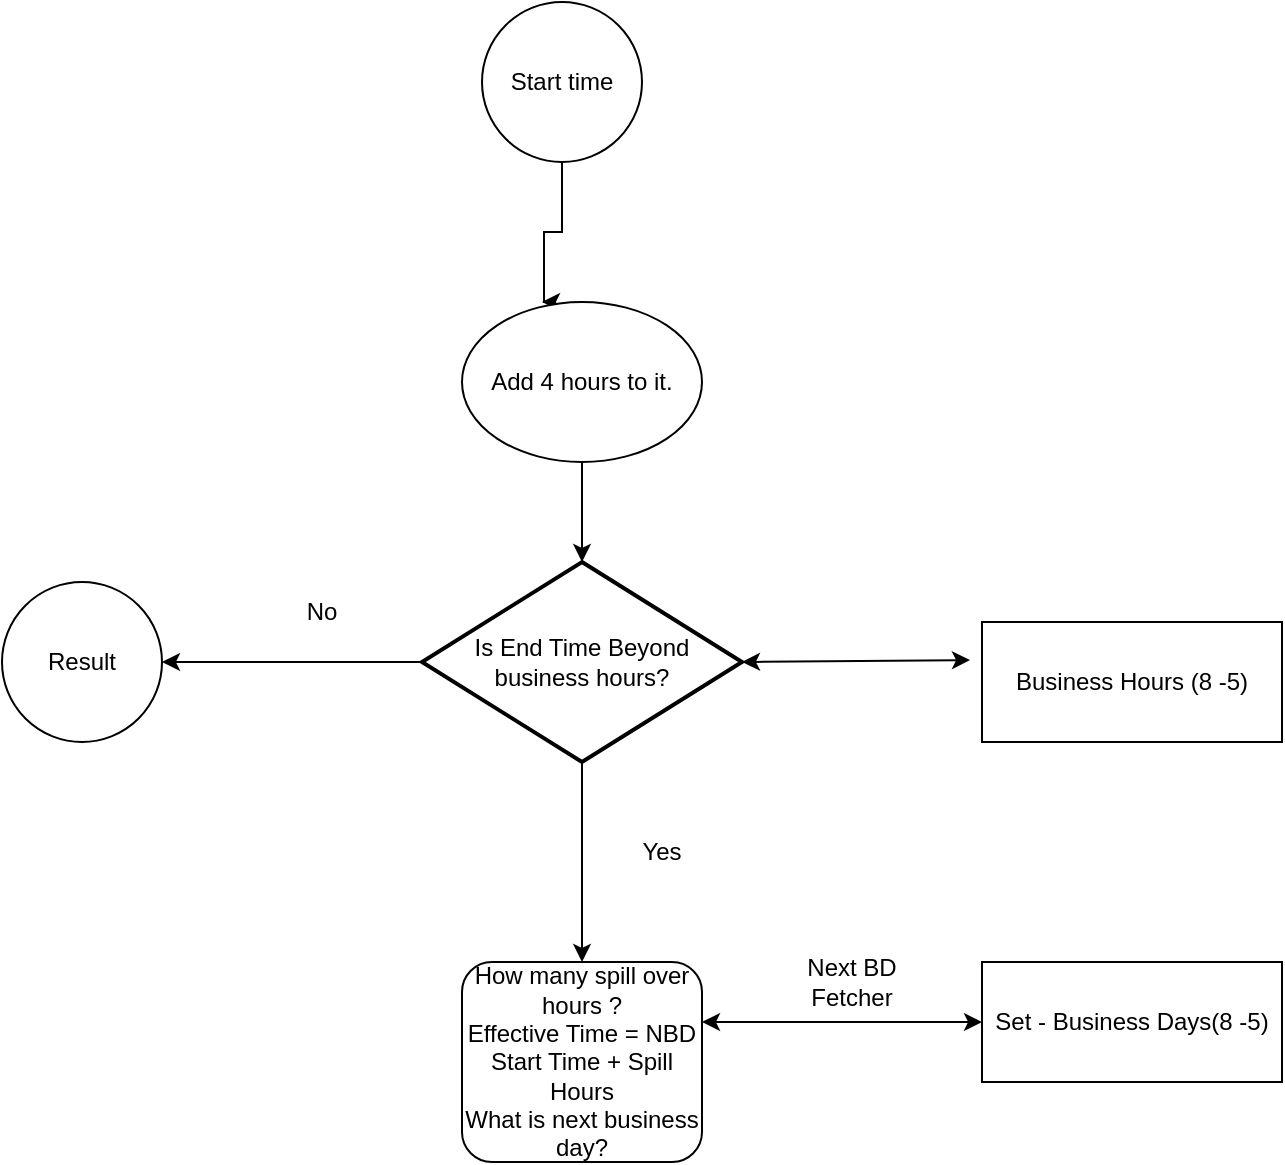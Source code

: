 <mxfile version="23.0.2" type="github">
  <diagram name="Page-1" id="3bAO9Kur4QuLs1qQDSVV">
    <mxGraphModel dx="2300" dy="603" grid="1" gridSize="10" guides="1" tooltips="1" connect="1" arrows="1" fold="1" page="1" pageScale="1" pageWidth="850" pageHeight="1100" math="0" shadow="0">
      <root>
        <mxCell id="0" />
        <mxCell id="1" parent="0" />
        <mxCell id="9NFYFqfSl-AOQuA-qdWn-1" value="Business Hours (8 -5)" style="rounded=0;whiteSpace=wrap;html=1;" vertex="1" parent="1">
          <mxGeometry x="460" y="370" width="150" height="60" as="geometry" />
        </mxCell>
        <mxCell id="9NFYFqfSl-AOQuA-qdWn-4" style="edgeStyle=orthogonalEdgeStyle;rounded=0;orthogonalLoop=1;jettySize=auto;html=1;" edge="1" parent="1" source="9NFYFqfSl-AOQuA-qdWn-2">
          <mxGeometry relative="1" as="geometry">
            <mxPoint x="240" y="210" as="targetPoint" />
            <Array as="points">
              <mxPoint x="250" y="175" />
              <mxPoint x="241" y="175" />
            </Array>
          </mxGeometry>
        </mxCell>
        <mxCell id="9NFYFqfSl-AOQuA-qdWn-2" value="Start time" style="ellipse;whiteSpace=wrap;html=1;aspect=fixed;" vertex="1" parent="1">
          <mxGeometry x="210" y="60" width="80" height="80" as="geometry" />
        </mxCell>
        <mxCell id="9NFYFqfSl-AOQuA-qdWn-5" value="Set - Business Days(8 -5)" style="rounded=0;whiteSpace=wrap;html=1;" vertex="1" parent="1">
          <mxGeometry x="460" y="540" width="150" height="60" as="geometry" />
        </mxCell>
        <mxCell id="9NFYFqfSl-AOQuA-qdWn-6" value="Add 4 hours to it." style="ellipse;whiteSpace=wrap;html=1;" vertex="1" parent="1">
          <mxGeometry x="200" y="210" width="120" height="80" as="geometry" />
        </mxCell>
        <mxCell id="9NFYFqfSl-AOQuA-qdWn-8" value="Is End Time Beyond business hours?" style="strokeWidth=2;html=1;shape=mxgraph.flowchart.decision;whiteSpace=wrap;" vertex="1" parent="1">
          <mxGeometry x="180" y="340" width="160" height="100" as="geometry" />
        </mxCell>
        <mxCell id="9NFYFqfSl-AOQuA-qdWn-9" value="" style="endArrow=classic;startArrow=classic;html=1;rounded=0;entryX=-0.04;entryY=0.317;entryDx=0;entryDy=0;entryPerimeter=0;" edge="1" parent="1" target="9NFYFqfSl-AOQuA-qdWn-1">
          <mxGeometry width="50" height="50" relative="1" as="geometry">
            <mxPoint x="340" y="390" as="sourcePoint" />
            <mxPoint x="390" y="340" as="targetPoint" />
          </mxGeometry>
        </mxCell>
        <mxCell id="9NFYFqfSl-AOQuA-qdWn-11" value="" style="endArrow=classic;html=1;rounded=0;entryX=0.5;entryY=0;entryDx=0;entryDy=0;entryPerimeter=0;exitX=0.5;exitY=1;exitDx=0;exitDy=0;" edge="1" parent="1" source="9NFYFqfSl-AOQuA-qdWn-6" target="9NFYFqfSl-AOQuA-qdWn-8">
          <mxGeometry width="50" height="50" relative="1" as="geometry">
            <mxPoint x="250" y="300" as="sourcePoint" />
            <mxPoint x="300" y="250" as="targetPoint" />
          </mxGeometry>
        </mxCell>
        <mxCell id="9NFYFqfSl-AOQuA-qdWn-12" value="" style="endArrow=classic;html=1;rounded=0;exitX=0;exitY=0.5;exitDx=0;exitDy=0;exitPerimeter=0;" edge="1" parent="1" source="9NFYFqfSl-AOQuA-qdWn-8">
          <mxGeometry width="50" height="50" relative="1" as="geometry">
            <mxPoint x="70" y="440" as="sourcePoint" />
            <mxPoint x="50" y="390" as="targetPoint" />
          </mxGeometry>
        </mxCell>
        <mxCell id="9NFYFqfSl-AOQuA-qdWn-13" value="No" style="text;html=1;strokeColor=none;fillColor=none;align=center;verticalAlign=middle;whiteSpace=wrap;rounded=0;" vertex="1" parent="1">
          <mxGeometry x="100" y="350" width="60" height="30" as="geometry" />
        </mxCell>
        <mxCell id="9NFYFqfSl-AOQuA-qdWn-14" value="Result" style="ellipse;whiteSpace=wrap;html=1;aspect=fixed;" vertex="1" parent="1">
          <mxGeometry x="-30" y="350" width="80" height="80" as="geometry" />
        </mxCell>
        <mxCell id="9NFYFqfSl-AOQuA-qdWn-15" value="" style="endArrow=classic;html=1;rounded=0;" edge="1" parent="1" source="9NFYFqfSl-AOQuA-qdWn-8">
          <mxGeometry width="50" height="50" relative="1" as="geometry">
            <mxPoint x="200" y="530" as="sourcePoint" />
            <mxPoint x="260" y="540" as="targetPoint" />
          </mxGeometry>
        </mxCell>
        <mxCell id="9NFYFqfSl-AOQuA-qdWn-16" value="Yes" style="text;html=1;strokeColor=none;fillColor=none;align=center;verticalAlign=middle;whiteSpace=wrap;rounded=0;" vertex="1" parent="1">
          <mxGeometry x="270" y="470" width="60" height="30" as="geometry" />
        </mxCell>
        <mxCell id="9NFYFqfSl-AOQuA-qdWn-17" value="&lt;div&gt;How many spill over hours ?&lt;/div&gt;&lt;div&gt;Effective Time = NBD Start Time + Spill Hours &lt;br&gt;&lt;/div&gt;&lt;div&gt;What is next business day?&lt;br&gt;&lt;/div&gt;" style="rounded=1;whiteSpace=wrap;html=1;" vertex="1" parent="1">
          <mxGeometry x="200" y="540" width="120" height="100" as="geometry" />
        </mxCell>
        <mxCell id="9NFYFqfSl-AOQuA-qdWn-18" value="" style="endArrow=classic;startArrow=classic;html=1;rounded=0;entryX=0;entryY=0.5;entryDx=0;entryDy=0;" edge="1" parent="1" target="9NFYFqfSl-AOQuA-qdWn-5">
          <mxGeometry width="50" height="50" relative="1" as="geometry">
            <mxPoint x="320" y="570" as="sourcePoint" />
            <mxPoint x="370" y="520" as="targetPoint" />
          </mxGeometry>
        </mxCell>
        <mxCell id="9NFYFqfSl-AOQuA-qdWn-19" value="Next BD Fetcher" style="text;html=1;strokeColor=none;fillColor=none;align=center;verticalAlign=middle;whiteSpace=wrap;rounded=0;" vertex="1" parent="1">
          <mxGeometry x="365" y="535" width="60" height="30" as="geometry" />
        </mxCell>
      </root>
    </mxGraphModel>
  </diagram>
</mxfile>
